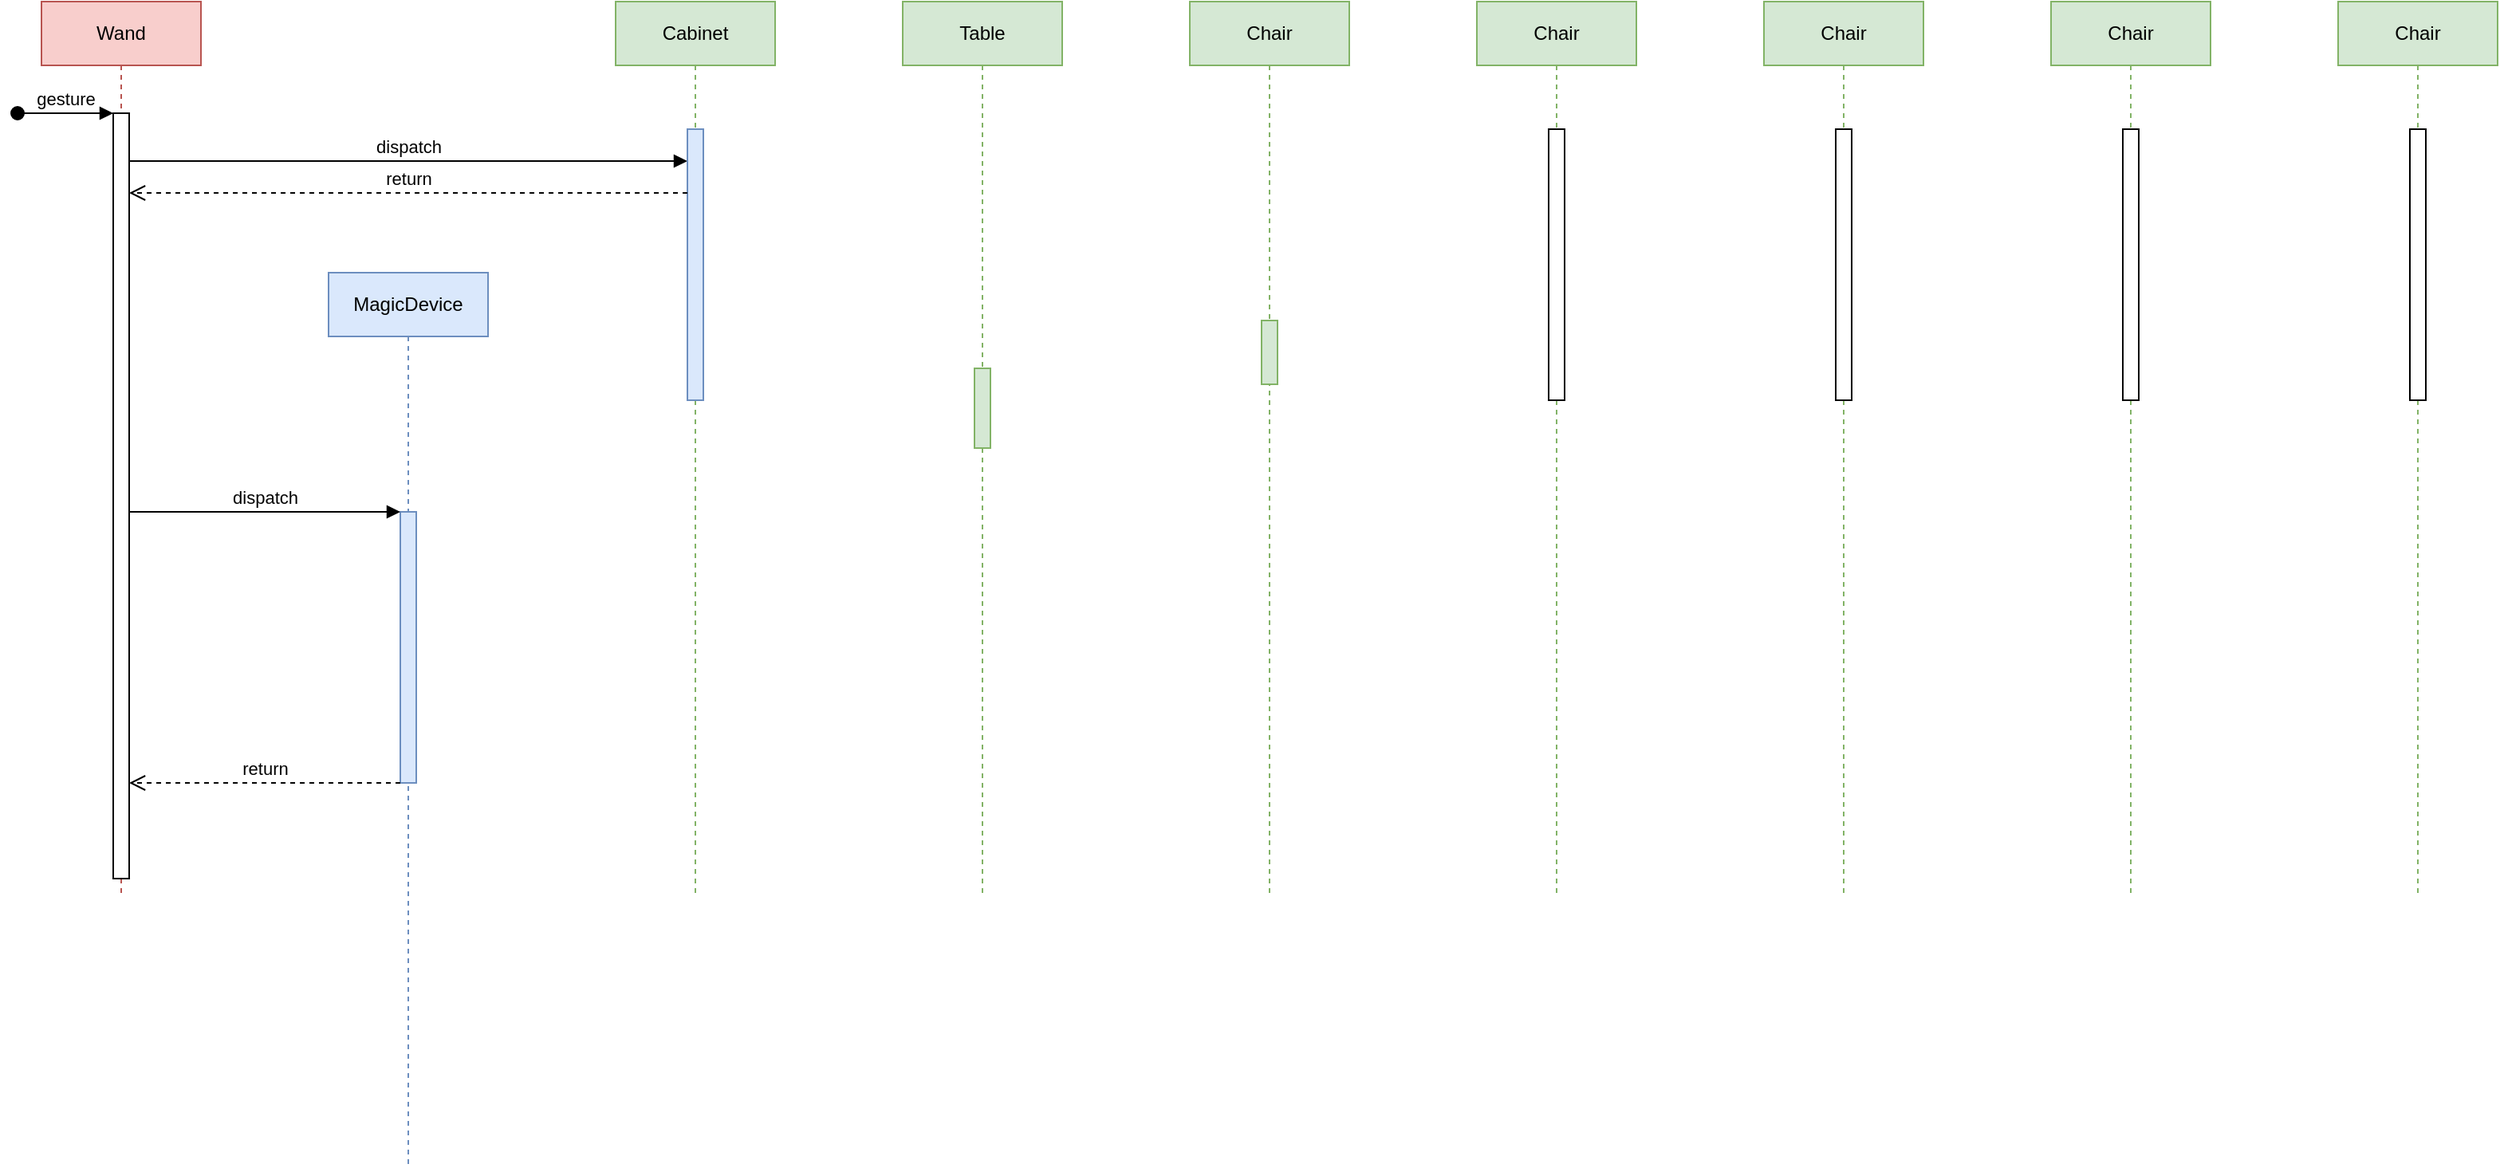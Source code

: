 <mxfile version="21.1.1" type="github">
  <diagram name="Page-1" id="2YBvvXClWsGukQMizWep">
    <mxGraphModel dx="777" dy="429" grid="1" gridSize="10" guides="1" tooltips="1" connect="1" arrows="1" fold="1" page="1" pageScale="1" pageWidth="850" pageHeight="1100" math="0" shadow="0">
      <root>
        <mxCell id="0" />
        <mxCell id="1" parent="0" />
        <mxCell id="aM9ryv3xv72pqoxQDRHE-1" value="Wand" style="shape=umlLifeline;perimeter=lifelinePerimeter;whiteSpace=wrap;html=1;container=0;dropTarget=0;collapsible=0;recursiveResize=0;outlineConnect=0;portConstraint=eastwest;newEdgeStyle={&quot;edgeStyle&quot;:&quot;elbowEdgeStyle&quot;,&quot;elbow&quot;:&quot;vertical&quot;,&quot;curved&quot;:0,&quot;rounded&quot;:0};fillColor=#f8cecc;strokeColor=#b85450;" parent="1" vertex="1">
          <mxGeometry x="40" y="40" width="100" height="560" as="geometry" />
        </mxCell>
        <mxCell id="aM9ryv3xv72pqoxQDRHE-2" value="" style="html=1;points=[];perimeter=orthogonalPerimeter;outlineConnect=0;targetShapes=umlLifeline;portConstraint=eastwest;newEdgeStyle={&quot;edgeStyle&quot;:&quot;elbowEdgeStyle&quot;,&quot;elbow&quot;:&quot;vertical&quot;,&quot;curved&quot;:0,&quot;rounded&quot;:0};" parent="aM9ryv3xv72pqoxQDRHE-1" vertex="1">
          <mxGeometry x="45" y="70" width="10" height="480" as="geometry" />
        </mxCell>
        <mxCell id="aM9ryv3xv72pqoxQDRHE-3" value="gesture" style="html=1;verticalAlign=bottom;startArrow=oval;endArrow=block;startSize=8;edgeStyle=elbowEdgeStyle;elbow=vertical;curved=0;rounded=0;" parent="aM9ryv3xv72pqoxQDRHE-1" target="aM9ryv3xv72pqoxQDRHE-2" edge="1">
          <mxGeometry relative="1" as="geometry">
            <mxPoint x="-15" y="70" as="sourcePoint" />
          </mxGeometry>
        </mxCell>
        <mxCell id="aM9ryv3xv72pqoxQDRHE-5" value="MagicDevice" style="shape=umlLifeline;perimeter=lifelinePerimeter;whiteSpace=wrap;html=1;container=0;dropTarget=0;collapsible=0;recursiveResize=0;outlineConnect=0;portConstraint=eastwest;newEdgeStyle={&quot;edgeStyle&quot;:&quot;elbowEdgeStyle&quot;,&quot;elbow&quot;:&quot;vertical&quot;,&quot;curved&quot;:0,&quot;rounded&quot;:0};fillColor=#dae8fc;strokeColor=#6c8ebf;" parent="1" vertex="1">
          <mxGeometry x="220" y="210" width="100" height="560" as="geometry" />
        </mxCell>
        <mxCell id="aM9ryv3xv72pqoxQDRHE-6" value="" style="html=1;points=[];perimeter=orthogonalPerimeter;outlineConnect=0;targetShapes=umlLifeline;portConstraint=eastwest;newEdgeStyle={&quot;edgeStyle&quot;:&quot;elbowEdgeStyle&quot;,&quot;elbow&quot;:&quot;vertical&quot;,&quot;curved&quot;:0,&quot;rounded&quot;:0};fillColor=#dae8fc;strokeColor=#6c8ebf;" parent="aM9ryv3xv72pqoxQDRHE-5" vertex="1">
          <mxGeometry x="45" y="150" width="10" height="170" as="geometry" />
        </mxCell>
        <mxCell id="aM9ryv3xv72pqoxQDRHE-7" value="dispatch" style="html=1;verticalAlign=bottom;endArrow=block;edgeStyle=elbowEdgeStyle;elbow=vertical;curved=0;rounded=0;" parent="1" source="aM9ryv3xv72pqoxQDRHE-2" target="EoTKwh1mPi2JGMDNdKIr-2" edge="1">
          <mxGeometry relative="1" as="geometry">
            <mxPoint x="195" y="130" as="sourcePoint" />
            <Array as="points">
              <mxPoint x="210" y="140" />
              <mxPoint x="180" y="120" />
            </Array>
          </mxGeometry>
        </mxCell>
        <mxCell id="aM9ryv3xv72pqoxQDRHE-8" value="return" style="html=1;verticalAlign=bottom;endArrow=open;dashed=1;endSize=8;edgeStyle=elbowEdgeStyle;elbow=vertical;curved=0;rounded=0;" parent="1" source="aM9ryv3xv72pqoxQDRHE-6" target="aM9ryv3xv72pqoxQDRHE-2" edge="1">
          <mxGeometry relative="1" as="geometry">
            <mxPoint x="195" y="205" as="targetPoint" />
            <Array as="points">
              <mxPoint x="200" y="530" />
              <mxPoint x="180" y="490" />
              <mxPoint x="190" y="280" />
            </Array>
          </mxGeometry>
        </mxCell>
        <mxCell id="EoTKwh1mPi2JGMDNdKIr-1" value="Cabinet" style="shape=umlLifeline;perimeter=lifelinePerimeter;whiteSpace=wrap;html=1;container=0;dropTarget=0;collapsible=0;recursiveResize=0;outlineConnect=0;portConstraint=eastwest;newEdgeStyle={&quot;edgeStyle&quot;:&quot;elbowEdgeStyle&quot;,&quot;elbow&quot;:&quot;vertical&quot;,&quot;curved&quot;:0,&quot;rounded&quot;:0};fillColor=#d5e8d4;strokeColor=#82b366;" vertex="1" parent="1">
          <mxGeometry x="400" y="40" width="100" height="560" as="geometry" />
        </mxCell>
        <mxCell id="EoTKwh1mPi2JGMDNdKIr-2" value="" style="html=1;points=[];perimeter=orthogonalPerimeter;outlineConnect=0;targetShapes=umlLifeline;portConstraint=eastwest;newEdgeStyle={&quot;edgeStyle&quot;:&quot;elbowEdgeStyle&quot;,&quot;elbow&quot;:&quot;vertical&quot;,&quot;curved&quot;:0,&quot;rounded&quot;:0};fillColor=#dae8fc;strokeColor=#6c8ebf;" vertex="1" parent="EoTKwh1mPi2JGMDNdKIr-1">
          <mxGeometry x="45" y="80" width="10" height="170" as="geometry" />
        </mxCell>
        <mxCell id="EoTKwh1mPi2JGMDNdKIr-3" value="Table" style="shape=umlLifeline;perimeter=lifelinePerimeter;whiteSpace=wrap;html=1;container=0;dropTarget=0;collapsible=0;recursiveResize=0;outlineConnect=0;portConstraint=eastwest;newEdgeStyle={&quot;edgeStyle&quot;:&quot;elbowEdgeStyle&quot;,&quot;elbow&quot;:&quot;vertical&quot;,&quot;curved&quot;:0,&quot;rounded&quot;:0};fillColor=#d5e8d4;strokeColor=#82b366;" vertex="1" parent="1">
          <mxGeometry x="580" y="40" width="100" height="560" as="geometry" />
        </mxCell>
        <mxCell id="EoTKwh1mPi2JGMDNdKIr-4" value="" style="html=1;points=[];perimeter=orthogonalPerimeter;outlineConnect=0;targetShapes=umlLifeline;portConstraint=eastwest;newEdgeStyle={&quot;edgeStyle&quot;:&quot;elbowEdgeStyle&quot;,&quot;elbow&quot;:&quot;vertical&quot;,&quot;curved&quot;:0,&quot;rounded&quot;:0};fillColor=#d5e8d4;strokeColor=#82b366;" vertex="1" parent="EoTKwh1mPi2JGMDNdKIr-3">
          <mxGeometry x="45" y="230" width="10" height="50" as="geometry" />
        </mxCell>
        <mxCell id="EoTKwh1mPi2JGMDNdKIr-5" value="Chair" style="shape=umlLifeline;perimeter=lifelinePerimeter;whiteSpace=wrap;html=1;container=0;dropTarget=0;collapsible=0;recursiveResize=0;outlineConnect=0;portConstraint=eastwest;newEdgeStyle={&quot;edgeStyle&quot;:&quot;elbowEdgeStyle&quot;,&quot;elbow&quot;:&quot;vertical&quot;,&quot;curved&quot;:0,&quot;rounded&quot;:0};fillColor=#d5e8d4;strokeColor=#82b366;" vertex="1" parent="1">
          <mxGeometry x="760" y="40" width="100" height="560" as="geometry" />
        </mxCell>
        <mxCell id="EoTKwh1mPi2JGMDNdKIr-6" value="" style="html=1;points=[];perimeter=orthogonalPerimeter;outlineConnect=0;targetShapes=umlLifeline;portConstraint=eastwest;newEdgeStyle={&quot;edgeStyle&quot;:&quot;elbowEdgeStyle&quot;,&quot;elbow&quot;:&quot;vertical&quot;,&quot;curved&quot;:0,&quot;rounded&quot;:0};fillColor=#d5e8d4;strokeColor=#82b366;" vertex="1" parent="EoTKwh1mPi2JGMDNdKIr-5">
          <mxGeometry x="45" y="200" width="10" height="40" as="geometry" />
        </mxCell>
        <mxCell id="EoTKwh1mPi2JGMDNdKIr-7" value="Chair" style="shape=umlLifeline;perimeter=lifelinePerimeter;whiteSpace=wrap;html=1;container=0;dropTarget=0;collapsible=0;recursiveResize=0;outlineConnect=0;portConstraint=eastwest;newEdgeStyle={&quot;edgeStyle&quot;:&quot;elbowEdgeStyle&quot;,&quot;elbow&quot;:&quot;vertical&quot;,&quot;curved&quot;:0,&quot;rounded&quot;:0};fillColor=#d5e8d4;strokeColor=#82b366;" vertex="1" parent="1">
          <mxGeometry x="940" y="40" width="100" height="560" as="geometry" />
        </mxCell>
        <mxCell id="EoTKwh1mPi2JGMDNdKIr-8" value="" style="html=1;points=[];perimeter=orthogonalPerimeter;outlineConnect=0;targetShapes=umlLifeline;portConstraint=eastwest;newEdgeStyle={&quot;edgeStyle&quot;:&quot;elbowEdgeStyle&quot;,&quot;elbow&quot;:&quot;vertical&quot;,&quot;curved&quot;:0,&quot;rounded&quot;:0};" vertex="1" parent="EoTKwh1mPi2JGMDNdKIr-7">
          <mxGeometry x="45" y="80" width="10" height="170" as="geometry" />
        </mxCell>
        <mxCell id="EoTKwh1mPi2JGMDNdKIr-9" value="Chair" style="shape=umlLifeline;perimeter=lifelinePerimeter;whiteSpace=wrap;html=1;container=0;dropTarget=0;collapsible=0;recursiveResize=0;outlineConnect=0;portConstraint=eastwest;newEdgeStyle={&quot;edgeStyle&quot;:&quot;elbowEdgeStyle&quot;,&quot;elbow&quot;:&quot;vertical&quot;,&quot;curved&quot;:0,&quot;rounded&quot;:0};fillColor=#d5e8d4;strokeColor=#82b366;" vertex="1" parent="1">
          <mxGeometry x="1120" y="40" width="100" height="560" as="geometry" />
        </mxCell>
        <mxCell id="EoTKwh1mPi2JGMDNdKIr-10" value="" style="html=1;points=[];perimeter=orthogonalPerimeter;outlineConnect=0;targetShapes=umlLifeline;portConstraint=eastwest;newEdgeStyle={&quot;edgeStyle&quot;:&quot;elbowEdgeStyle&quot;,&quot;elbow&quot;:&quot;vertical&quot;,&quot;curved&quot;:0,&quot;rounded&quot;:0};" vertex="1" parent="EoTKwh1mPi2JGMDNdKIr-9">
          <mxGeometry x="45" y="80" width="10" height="170" as="geometry" />
        </mxCell>
        <mxCell id="EoTKwh1mPi2JGMDNdKIr-11" value="Chair" style="shape=umlLifeline;perimeter=lifelinePerimeter;whiteSpace=wrap;html=1;container=0;dropTarget=0;collapsible=0;recursiveResize=0;outlineConnect=0;portConstraint=eastwest;newEdgeStyle={&quot;edgeStyle&quot;:&quot;elbowEdgeStyle&quot;,&quot;elbow&quot;:&quot;vertical&quot;,&quot;curved&quot;:0,&quot;rounded&quot;:0};fillColor=#d5e8d4;strokeColor=#82b366;" vertex="1" parent="1">
          <mxGeometry x="1300" y="40" width="100" height="560" as="geometry" />
        </mxCell>
        <mxCell id="EoTKwh1mPi2JGMDNdKIr-12" value="" style="html=1;points=[];perimeter=orthogonalPerimeter;outlineConnect=0;targetShapes=umlLifeline;portConstraint=eastwest;newEdgeStyle={&quot;edgeStyle&quot;:&quot;elbowEdgeStyle&quot;,&quot;elbow&quot;:&quot;vertical&quot;,&quot;curved&quot;:0,&quot;rounded&quot;:0};" vertex="1" parent="EoTKwh1mPi2JGMDNdKIr-11">
          <mxGeometry x="45" y="80" width="10" height="170" as="geometry" />
        </mxCell>
        <mxCell id="EoTKwh1mPi2JGMDNdKIr-13" value="Chair" style="shape=umlLifeline;perimeter=lifelinePerimeter;whiteSpace=wrap;html=1;container=0;dropTarget=0;collapsible=0;recursiveResize=0;outlineConnect=0;portConstraint=eastwest;newEdgeStyle={&quot;edgeStyle&quot;:&quot;elbowEdgeStyle&quot;,&quot;elbow&quot;:&quot;vertical&quot;,&quot;curved&quot;:0,&quot;rounded&quot;:0};fillColor=#d5e8d4;strokeColor=#82b366;" vertex="1" parent="1">
          <mxGeometry x="1480" y="40" width="100" height="560" as="geometry" />
        </mxCell>
        <mxCell id="EoTKwh1mPi2JGMDNdKIr-14" value="" style="html=1;points=[];perimeter=orthogonalPerimeter;outlineConnect=0;targetShapes=umlLifeline;portConstraint=eastwest;newEdgeStyle={&quot;edgeStyle&quot;:&quot;elbowEdgeStyle&quot;,&quot;elbow&quot;:&quot;vertical&quot;,&quot;curved&quot;:0,&quot;rounded&quot;:0};" vertex="1" parent="EoTKwh1mPi2JGMDNdKIr-13">
          <mxGeometry x="45" y="80" width="10" height="170" as="geometry" />
        </mxCell>
        <mxCell id="EoTKwh1mPi2JGMDNdKIr-16" value="return" style="html=1;verticalAlign=bottom;endArrow=open;dashed=1;endSize=8;edgeStyle=elbowEdgeStyle;elbow=vertical;curved=0;rounded=0;" edge="1" parent="1" source="EoTKwh1mPi2JGMDNdKIr-2" target="aM9ryv3xv72pqoxQDRHE-2">
          <mxGeometry relative="1" as="geometry">
            <mxPoint x="255" y="290" as="targetPoint" />
            <Array as="points">
              <mxPoint x="380" y="160" />
              <mxPoint x="340" y="290" />
              <mxPoint x="350" y="80" />
            </Array>
            <mxPoint x="425" y="290" as="sourcePoint" />
          </mxGeometry>
        </mxCell>
        <mxCell id="EoTKwh1mPi2JGMDNdKIr-17" value="dispatch" style="html=1;verticalAlign=bottom;endArrow=block;edgeStyle=elbowEdgeStyle;elbow=vertical;curved=0;rounded=0;" edge="1" parent="1" source="aM9ryv3xv72pqoxQDRHE-2" target="aM9ryv3xv72pqoxQDRHE-6">
          <mxGeometry relative="1" as="geometry">
            <mxPoint x="105" y="190" as="sourcePoint" />
            <Array as="points">
              <mxPoint x="180" y="360" />
              <mxPoint x="180" y="190" />
              <mxPoint x="190" y="170" />
            </Array>
            <mxPoint x="210" y="190" as="targetPoint" />
          </mxGeometry>
        </mxCell>
      </root>
    </mxGraphModel>
  </diagram>
</mxfile>
